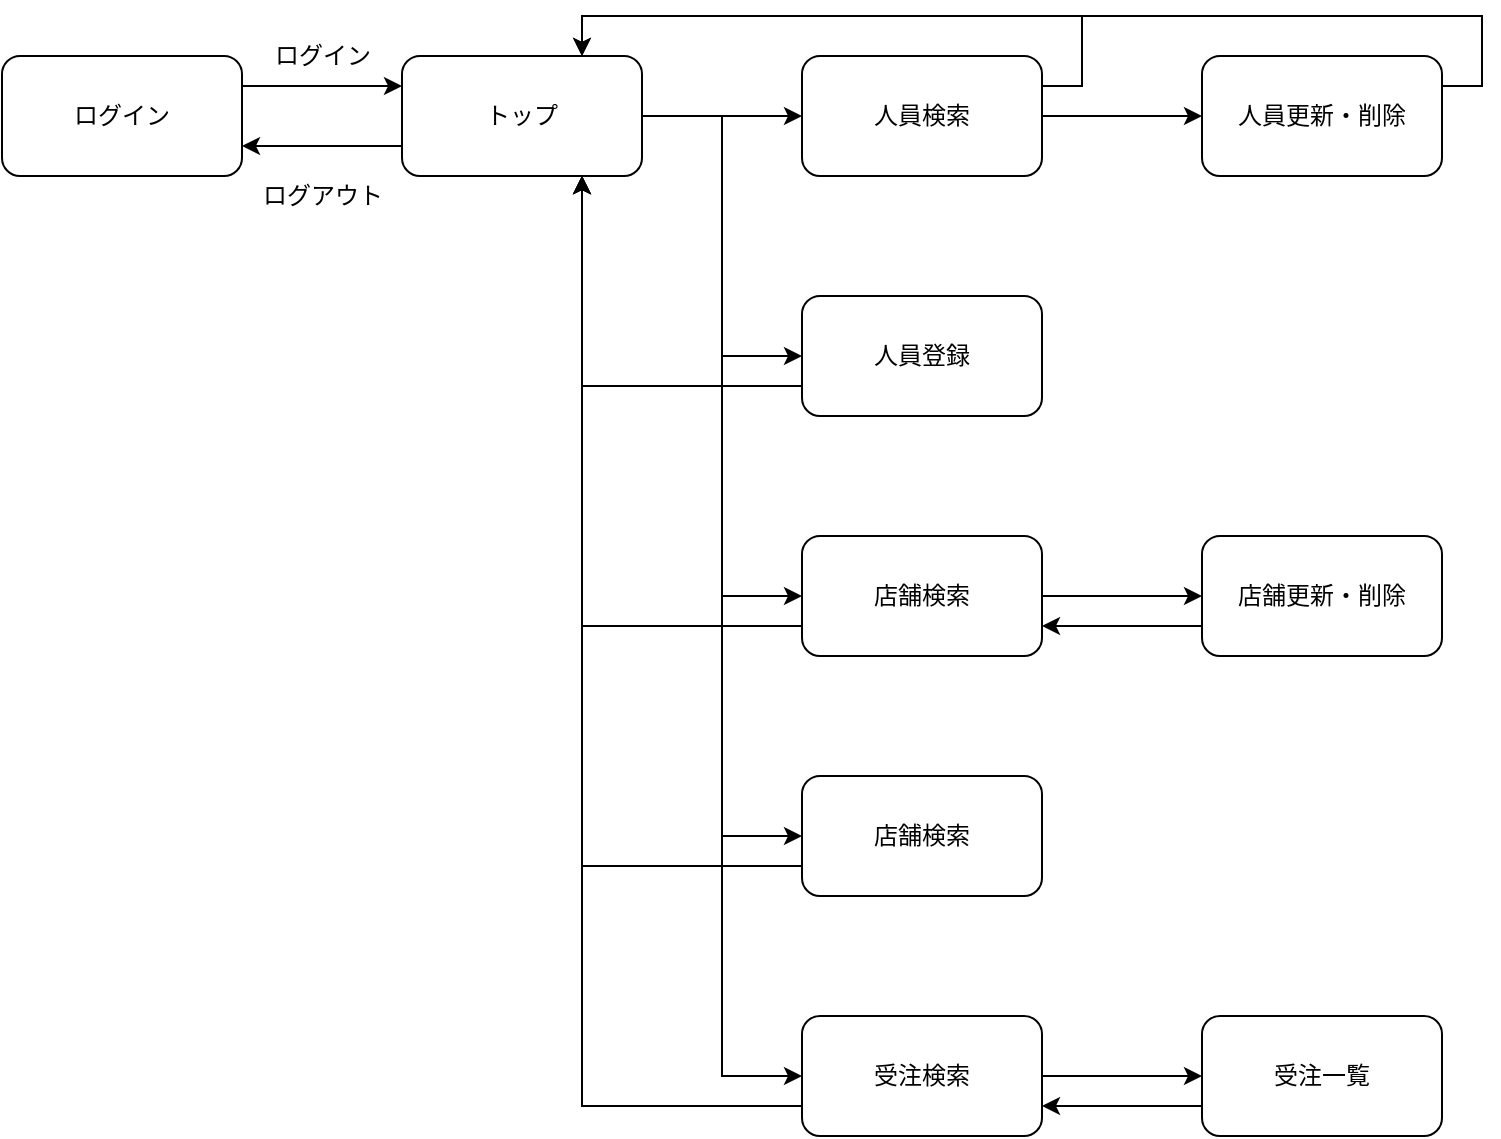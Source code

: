 <mxfile version="12.9.9" type="google"><diagram id="9TXoZbPxK_kpPOkc_sNd" name="Page-1"><mxGraphModel dx="1038" dy="585" grid="1" gridSize="10" guides="1" tooltips="1" connect="1" arrows="1" fold="1" page="1" pageScale="1" pageWidth="827" pageHeight="1169" math="0" shadow="0"><root><mxCell id="0"/><mxCell id="1" parent="0"/><mxCell id="gjuJfEeJPF9Td0oJjSQH-80" style="edgeStyle=orthogonalEdgeStyle;rounded=0;orthogonalLoop=1;jettySize=auto;html=1;exitX=1;exitY=0.25;exitDx=0;exitDy=0;entryX=0;entryY=0.25;entryDx=0;entryDy=0;" edge="1" parent="1" source="gjuJfEeJPF9Td0oJjSQH-61" target="gjuJfEeJPF9Td0oJjSQH-62"><mxGeometry relative="1" as="geometry"/></mxCell><mxCell id="gjuJfEeJPF9Td0oJjSQH-61" value="ログイン" style="rounded=1;whiteSpace=wrap;html=1;" vertex="1" parent="1"><mxGeometry x="40" y="40" width="120" height="60" as="geometry"/></mxCell><mxCell id="gjuJfEeJPF9Td0oJjSQH-81" style="edgeStyle=orthogonalEdgeStyle;rounded=0;orthogonalLoop=1;jettySize=auto;html=1;exitX=0;exitY=0.75;exitDx=0;exitDy=0;entryX=1;entryY=0.75;entryDx=0;entryDy=0;" edge="1" parent="1" source="gjuJfEeJPF9Td0oJjSQH-62" target="gjuJfEeJPF9Td0oJjSQH-61"><mxGeometry relative="1" as="geometry"/></mxCell><mxCell id="gjuJfEeJPF9Td0oJjSQH-88" style="edgeStyle=orthogonalEdgeStyle;rounded=0;orthogonalLoop=1;jettySize=auto;html=1;exitX=1;exitY=0.5;exitDx=0;exitDy=0;entryX=0;entryY=0.5;entryDx=0;entryDy=0;" edge="1" parent="1" source="gjuJfEeJPF9Td0oJjSQH-62" target="gjuJfEeJPF9Td0oJjSQH-63"><mxGeometry relative="1" as="geometry"/></mxCell><mxCell id="gjuJfEeJPF9Td0oJjSQH-89" style="edgeStyle=orthogonalEdgeStyle;rounded=0;orthogonalLoop=1;jettySize=auto;html=1;exitX=1;exitY=0.5;exitDx=0;exitDy=0;entryX=0;entryY=0.5;entryDx=0;entryDy=0;" edge="1" parent="1" source="gjuJfEeJPF9Td0oJjSQH-62" target="gjuJfEeJPF9Td0oJjSQH-65"><mxGeometry relative="1" as="geometry"/></mxCell><mxCell id="gjuJfEeJPF9Td0oJjSQH-90" style="edgeStyle=orthogonalEdgeStyle;rounded=0;orthogonalLoop=1;jettySize=auto;html=1;exitX=1;exitY=0.5;exitDx=0;exitDy=0;entryX=0;entryY=0.5;entryDx=0;entryDy=0;" edge="1" parent="1" source="gjuJfEeJPF9Td0oJjSQH-62" target="gjuJfEeJPF9Td0oJjSQH-66"><mxGeometry relative="1" as="geometry"/></mxCell><mxCell id="gjuJfEeJPF9Td0oJjSQH-91" style="edgeStyle=orthogonalEdgeStyle;rounded=0;orthogonalLoop=1;jettySize=auto;html=1;exitX=1;exitY=0.5;exitDx=0;exitDy=0;entryX=0;entryY=0.5;entryDx=0;entryDy=0;" edge="1" parent="1" source="gjuJfEeJPF9Td0oJjSQH-62" target="gjuJfEeJPF9Td0oJjSQH-68"><mxGeometry relative="1" as="geometry"/></mxCell><mxCell id="gjuJfEeJPF9Td0oJjSQH-92" style="edgeStyle=orthogonalEdgeStyle;rounded=0;orthogonalLoop=1;jettySize=auto;html=1;exitX=1;exitY=0.5;exitDx=0;exitDy=0;entryX=0;entryY=0.5;entryDx=0;entryDy=0;" edge="1" parent="1" source="gjuJfEeJPF9Td0oJjSQH-62" target="gjuJfEeJPF9Td0oJjSQH-69"><mxGeometry relative="1" as="geometry"/></mxCell><mxCell id="gjuJfEeJPF9Td0oJjSQH-62" value="トップ" style="rounded=1;whiteSpace=wrap;html=1;" vertex="1" parent="1"><mxGeometry x="240" y="40" width="120" height="60" as="geometry"/></mxCell><mxCell id="gjuJfEeJPF9Td0oJjSQH-73" style="edgeStyle=orthogonalEdgeStyle;rounded=0;orthogonalLoop=1;jettySize=auto;html=1;exitX=1;exitY=0.5;exitDx=0;exitDy=0;entryX=0;entryY=0.5;entryDx=0;entryDy=0;" edge="1" parent="1" source="gjuJfEeJPF9Td0oJjSQH-63" target="gjuJfEeJPF9Td0oJjSQH-64"><mxGeometry relative="1" as="geometry"/></mxCell><mxCell id="gjuJfEeJPF9Td0oJjSQH-94" style="edgeStyle=orthogonalEdgeStyle;rounded=0;orthogonalLoop=1;jettySize=auto;html=1;exitX=1;exitY=0.25;exitDx=0;exitDy=0;entryX=0.75;entryY=0;entryDx=0;entryDy=0;" edge="1" parent="1" source="gjuJfEeJPF9Td0oJjSQH-63" target="gjuJfEeJPF9Td0oJjSQH-62"><mxGeometry relative="1" as="geometry"><Array as="points"><mxPoint x="580" y="55"/><mxPoint x="580" y="20"/><mxPoint x="330" y="20"/></Array></mxGeometry></mxCell><mxCell id="gjuJfEeJPF9Td0oJjSQH-63" value="人員検索" style="rounded=1;whiteSpace=wrap;html=1;" vertex="1" parent="1"><mxGeometry x="440" y="40" width="120" height="60" as="geometry"/></mxCell><mxCell id="gjuJfEeJPF9Td0oJjSQH-95" style="edgeStyle=orthogonalEdgeStyle;rounded=0;orthogonalLoop=1;jettySize=auto;html=1;exitX=1;exitY=0.25;exitDx=0;exitDy=0;" edge="1" parent="1" source="gjuJfEeJPF9Td0oJjSQH-64"><mxGeometry relative="1" as="geometry"><mxPoint x="330" y="40" as="targetPoint"/><Array as="points"><mxPoint x="780" y="55"/><mxPoint x="780" y="20"/><mxPoint x="330" y="20"/></Array></mxGeometry></mxCell><mxCell id="gjuJfEeJPF9Td0oJjSQH-64" value="人員更新・削除" style="rounded=1;whiteSpace=wrap;html=1;" vertex="1" parent="1"><mxGeometry x="640" y="40" width="120" height="60" as="geometry"/></mxCell><mxCell id="gjuJfEeJPF9Td0oJjSQH-97" style="edgeStyle=orthogonalEdgeStyle;rounded=0;orthogonalLoop=1;jettySize=auto;html=1;exitX=0;exitY=0.75;exitDx=0;exitDy=0;entryX=0.75;entryY=1;entryDx=0;entryDy=0;" edge="1" parent="1" source="gjuJfEeJPF9Td0oJjSQH-65" target="gjuJfEeJPF9Td0oJjSQH-62"><mxGeometry relative="1" as="geometry"/></mxCell><mxCell id="gjuJfEeJPF9Td0oJjSQH-65" value="人員登録" style="rounded=1;whiteSpace=wrap;html=1;" vertex="1" parent="1"><mxGeometry x="440" y="160" width="120" height="60" as="geometry"/></mxCell><mxCell id="gjuJfEeJPF9Td0oJjSQH-78" style="edgeStyle=orthogonalEdgeStyle;rounded=0;orthogonalLoop=1;jettySize=auto;html=1;exitX=1;exitY=0.5;exitDx=0;exitDy=0;entryX=0;entryY=0.5;entryDx=0;entryDy=0;" edge="1" parent="1" source="gjuJfEeJPF9Td0oJjSQH-66" target="gjuJfEeJPF9Td0oJjSQH-67"><mxGeometry relative="1" as="geometry"/></mxCell><mxCell id="gjuJfEeJPF9Td0oJjSQH-98" style="edgeStyle=orthogonalEdgeStyle;rounded=0;orthogonalLoop=1;jettySize=auto;html=1;exitX=0;exitY=0.75;exitDx=0;exitDy=0;entryX=0.75;entryY=1;entryDx=0;entryDy=0;" edge="1" parent="1" source="gjuJfEeJPF9Td0oJjSQH-66" target="gjuJfEeJPF9Td0oJjSQH-62"><mxGeometry relative="1" as="geometry"><mxPoint x="380" y="140" as="targetPoint"/></mxGeometry></mxCell><mxCell id="gjuJfEeJPF9Td0oJjSQH-66" value="店舗検索" style="rounded=1;whiteSpace=wrap;html=1;" vertex="1" parent="1"><mxGeometry x="440" y="280" width="120" height="60" as="geometry"/></mxCell><mxCell id="gjuJfEeJPF9Td0oJjSQH-102" style="edgeStyle=orthogonalEdgeStyle;rounded=0;orthogonalLoop=1;jettySize=auto;html=1;exitX=0;exitY=0.75;exitDx=0;exitDy=0;entryX=1;entryY=0.75;entryDx=0;entryDy=0;" edge="1" parent="1" source="gjuJfEeJPF9Td0oJjSQH-67" target="gjuJfEeJPF9Td0oJjSQH-66"><mxGeometry relative="1" as="geometry"/></mxCell><mxCell id="gjuJfEeJPF9Td0oJjSQH-67" value="店舗更新・削除" style="rounded=1;whiteSpace=wrap;html=1;" vertex="1" parent="1"><mxGeometry x="640" y="280" width="120" height="60" as="geometry"/></mxCell><mxCell id="gjuJfEeJPF9Td0oJjSQH-99" style="edgeStyle=orthogonalEdgeStyle;rounded=0;orthogonalLoop=1;jettySize=auto;html=1;exitX=0;exitY=0.75;exitDx=0;exitDy=0;entryX=0.75;entryY=1;entryDx=0;entryDy=0;" edge="1" parent="1" source="gjuJfEeJPF9Td0oJjSQH-68" target="gjuJfEeJPF9Td0oJjSQH-62"><mxGeometry relative="1" as="geometry"/></mxCell><mxCell id="gjuJfEeJPF9Td0oJjSQH-68" value="店舗検索" style="rounded=1;whiteSpace=wrap;html=1;" vertex="1" parent="1"><mxGeometry x="440" y="400" width="120" height="60" as="geometry"/></mxCell><mxCell id="gjuJfEeJPF9Td0oJjSQH-79" style="edgeStyle=orthogonalEdgeStyle;rounded=0;orthogonalLoop=1;jettySize=auto;html=1;exitX=1;exitY=0.5;exitDx=0;exitDy=0;entryX=0;entryY=0.5;entryDx=0;entryDy=0;" edge="1" parent="1" source="gjuJfEeJPF9Td0oJjSQH-69" target="gjuJfEeJPF9Td0oJjSQH-70"><mxGeometry relative="1" as="geometry"/></mxCell><mxCell id="gjuJfEeJPF9Td0oJjSQH-100" style="edgeStyle=orthogonalEdgeStyle;rounded=0;orthogonalLoop=1;jettySize=auto;html=1;exitX=0;exitY=0.75;exitDx=0;exitDy=0;entryX=0.75;entryY=1;entryDx=0;entryDy=0;" edge="1" parent="1" source="gjuJfEeJPF9Td0oJjSQH-69" target="gjuJfEeJPF9Td0oJjSQH-62"><mxGeometry relative="1" as="geometry"/></mxCell><mxCell id="gjuJfEeJPF9Td0oJjSQH-69" value="受注検索" style="rounded=1;whiteSpace=wrap;html=1;" vertex="1" parent="1"><mxGeometry x="440" y="520" width="120" height="60" as="geometry"/></mxCell><mxCell id="gjuJfEeJPF9Td0oJjSQH-103" style="edgeStyle=orthogonalEdgeStyle;rounded=0;orthogonalLoop=1;jettySize=auto;html=1;exitX=0;exitY=0.75;exitDx=0;exitDy=0;entryX=1;entryY=0.75;entryDx=0;entryDy=0;" edge="1" parent="1" source="gjuJfEeJPF9Td0oJjSQH-70" target="gjuJfEeJPF9Td0oJjSQH-69"><mxGeometry relative="1" as="geometry"/></mxCell><mxCell id="gjuJfEeJPF9Td0oJjSQH-70" value="受注一覧" style="rounded=1;whiteSpace=wrap;html=1;" vertex="1" parent="1"><mxGeometry x="640" y="520" width="120" height="60" as="geometry"/></mxCell><mxCell id="gjuJfEeJPF9Td0oJjSQH-82" value="ログイン" style="text;html=1;align=center;verticalAlign=middle;resizable=0;points=[];autosize=1;" vertex="1" parent="1"><mxGeometry x="170" y="30" width="60" height="20" as="geometry"/></mxCell><mxCell id="gjuJfEeJPF9Td0oJjSQH-83" value="ログアウト" style="text;html=1;align=center;verticalAlign=middle;resizable=0;points=[];autosize=1;" vertex="1" parent="1"><mxGeometry x="160" y="100" width="80" height="20" as="geometry"/></mxCell></root></mxGraphModel></diagram></mxfile>